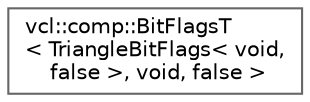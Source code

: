 digraph "Graphical Class Hierarchy"
{
 // LATEX_PDF_SIZE
  bgcolor="transparent";
  edge [fontname=Helvetica,fontsize=10,labelfontname=Helvetica,labelfontsize=10];
  node [fontname=Helvetica,fontsize=10,shape=box,height=0.2,width=0.4];
  rankdir="LR";
  Node0 [label="vcl::comp::BitFlagsT\l\< TriangleBitFlags\< void,\l false \>, void, false \>",height=0.2,width=0.4,color="grey40", fillcolor="white", style="filled",URL="$classvcl_1_1comp_1_1BitFlagsT.html",tooltip=" "];
}
